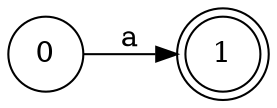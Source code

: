 digraph finite_state_machine {
	rankdir=LR;
	size="8,5"
	node [shape = doublecircle]; 1;
	node [shape = circle];
	0 -> 1 [ label = "a" ];
}
